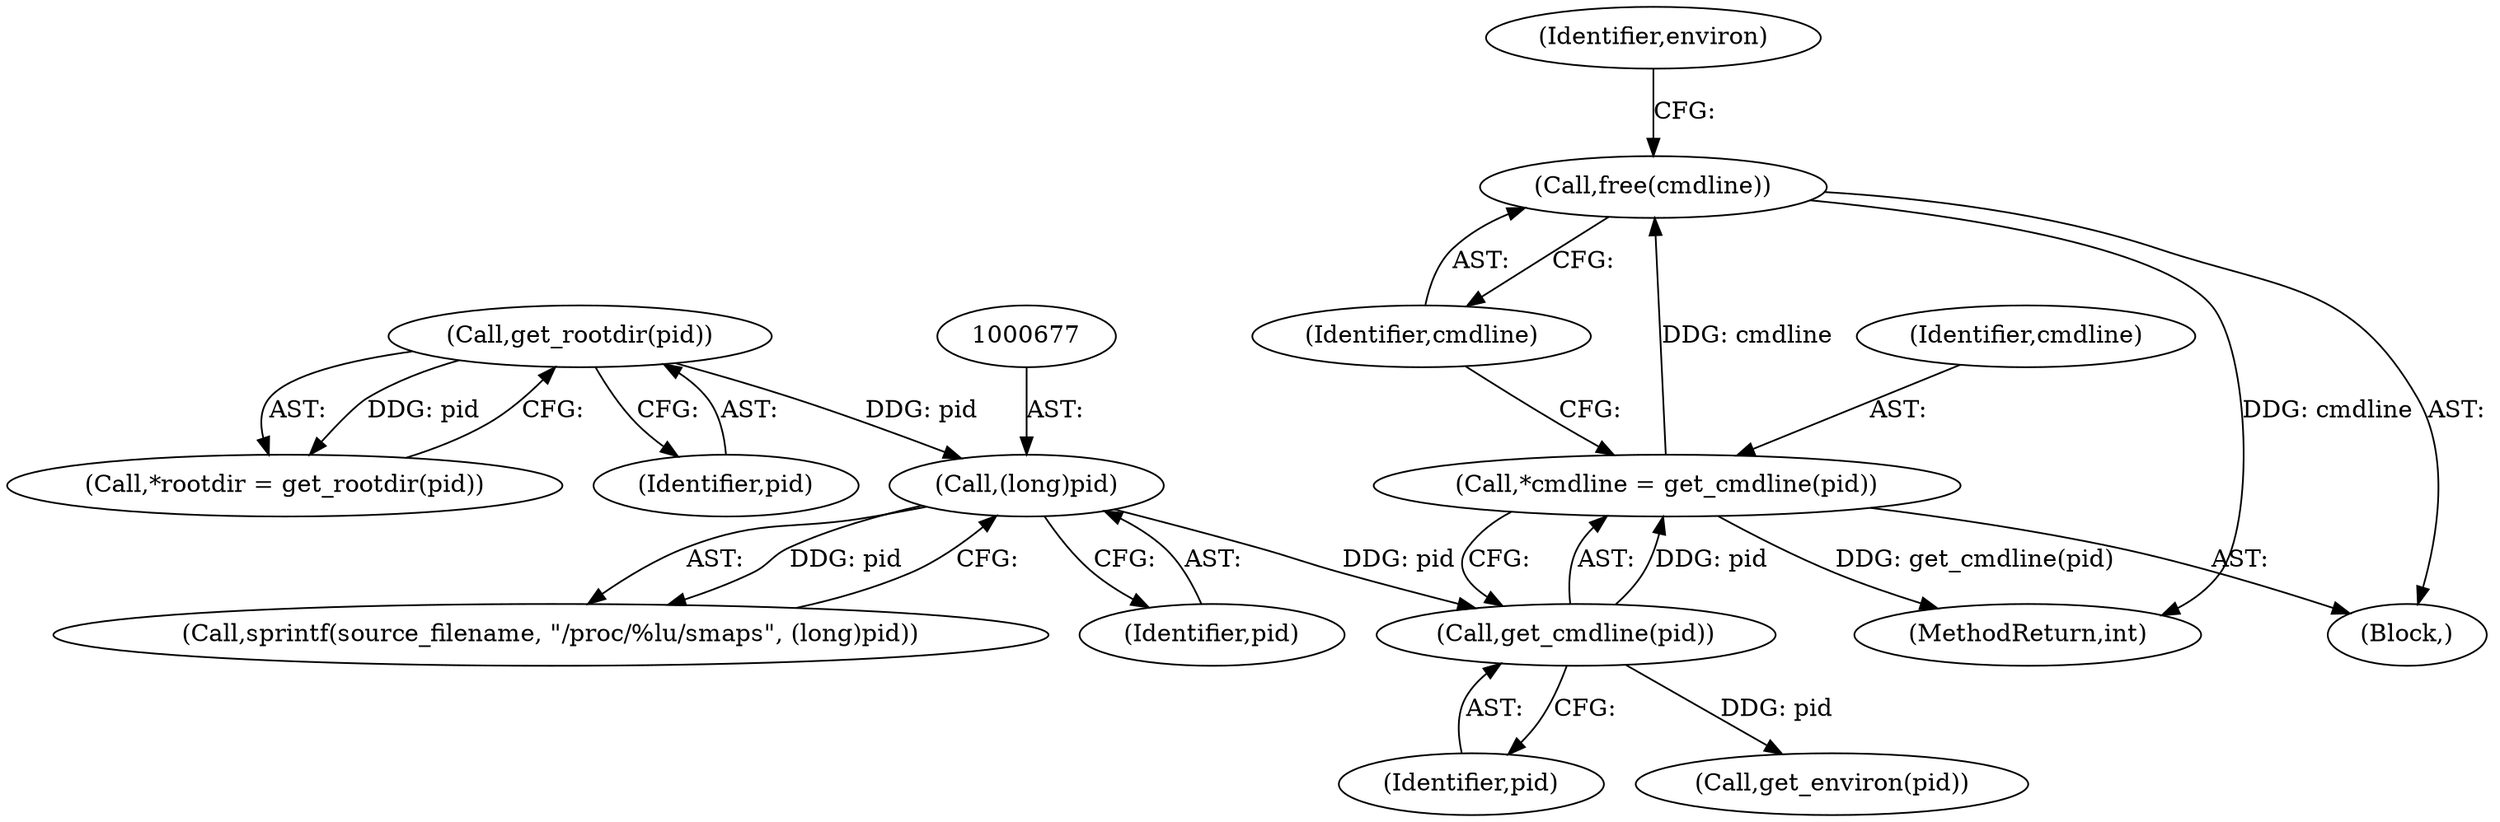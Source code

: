 digraph "0_abrt_8939398b82006ba1fec4ed491339fc075f43fc7c_1@API" {
"1000852" [label="(Call,free(cmdline))"];
"1000848" [label="(Call,*cmdline = get_cmdline(pid))"];
"1000850" [label="(Call,get_cmdline(pid))"];
"1000676" [label="(Call,(long)pid)"];
"1000663" [label="(Call,get_rootdir(pid))"];
"1000661" [label="(Call,*rootdir = get_rootdir(pid))"];
"1000678" [label="(Identifier,pid)"];
"1000853" [label="(Identifier,cmdline)"];
"1000849" [label="(Identifier,cmdline)"];
"1000676" [label="(Call,(long)pid)"];
"1000851" [label="(Identifier,pid)"];
"1000673" [label="(Call,sprintf(source_filename, \"/proc/%lu/smaps\", (long)pid))"];
"1000664" [label="(Identifier,pid)"];
"1000856" [label="(Identifier,environ)"];
"1000848" [label="(Call,*cmdline = get_cmdline(pid))"];
"1001237" [label="(MethodReturn,int)"];
"1000857" [label="(Call,get_environ(pid))"];
"1000663" [label="(Call,get_rootdir(pid))"];
"1000659" [label="(Block,)"];
"1000852" [label="(Call,free(cmdline))"];
"1000850" [label="(Call,get_cmdline(pid))"];
"1000852" -> "1000659"  [label="AST: "];
"1000852" -> "1000853"  [label="CFG: "];
"1000853" -> "1000852"  [label="AST: "];
"1000856" -> "1000852"  [label="CFG: "];
"1000852" -> "1001237"  [label="DDG: cmdline"];
"1000848" -> "1000852"  [label="DDG: cmdline"];
"1000848" -> "1000659"  [label="AST: "];
"1000848" -> "1000850"  [label="CFG: "];
"1000849" -> "1000848"  [label="AST: "];
"1000850" -> "1000848"  [label="AST: "];
"1000853" -> "1000848"  [label="CFG: "];
"1000848" -> "1001237"  [label="DDG: get_cmdline(pid)"];
"1000850" -> "1000848"  [label="DDG: pid"];
"1000850" -> "1000851"  [label="CFG: "];
"1000851" -> "1000850"  [label="AST: "];
"1000676" -> "1000850"  [label="DDG: pid"];
"1000850" -> "1000857"  [label="DDG: pid"];
"1000676" -> "1000673"  [label="AST: "];
"1000676" -> "1000678"  [label="CFG: "];
"1000677" -> "1000676"  [label="AST: "];
"1000678" -> "1000676"  [label="AST: "];
"1000673" -> "1000676"  [label="CFG: "];
"1000676" -> "1000673"  [label="DDG: pid"];
"1000663" -> "1000676"  [label="DDG: pid"];
"1000663" -> "1000661"  [label="AST: "];
"1000663" -> "1000664"  [label="CFG: "];
"1000664" -> "1000663"  [label="AST: "];
"1000661" -> "1000663"  [label="CFG: "];
"1000663" -> "1000661"  [label="DDG: pid"];
}
